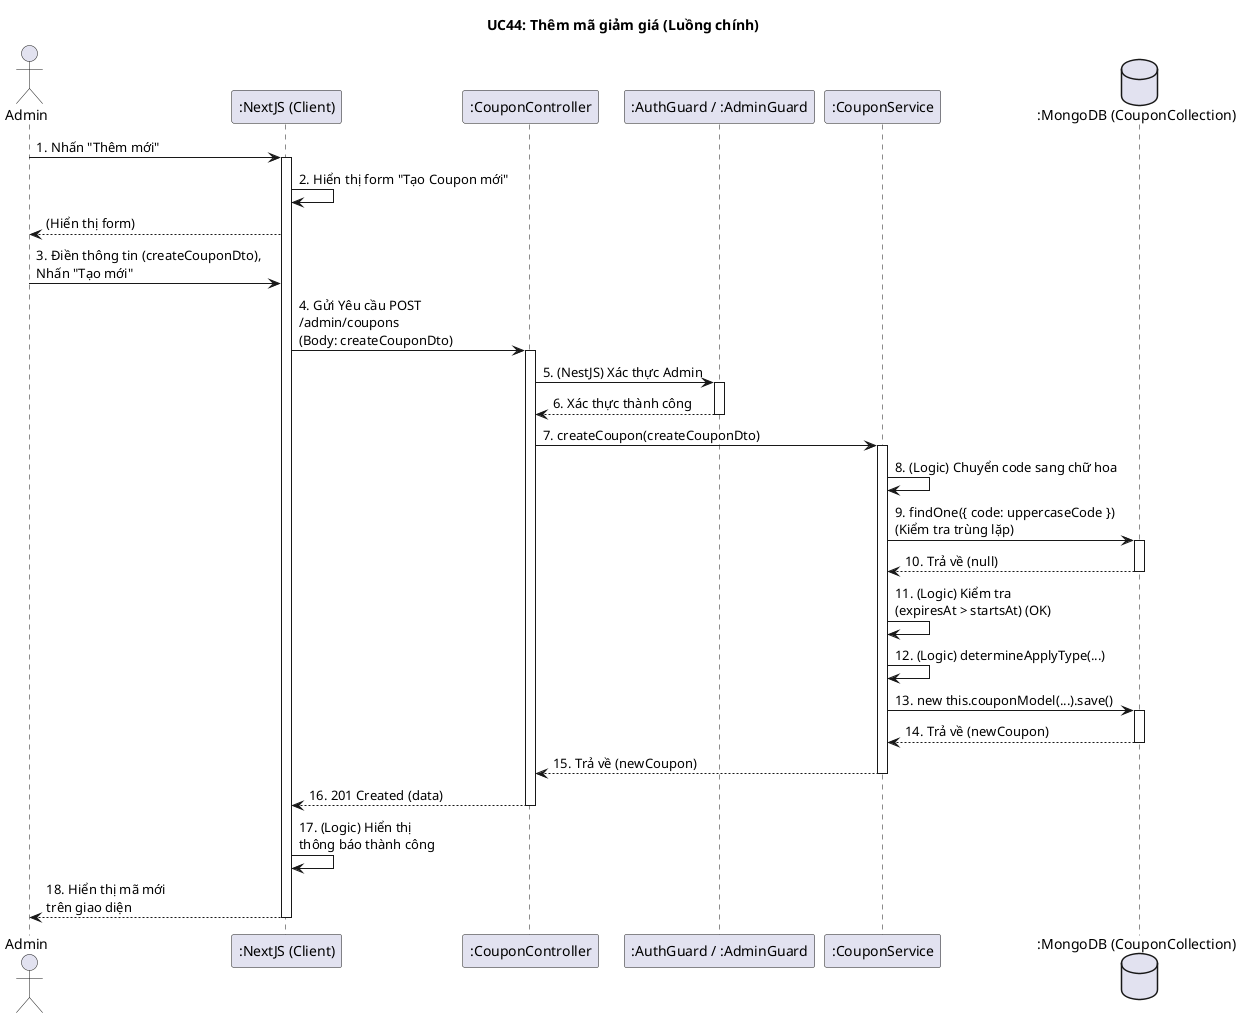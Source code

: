 @startuml
title UC44: Thêm mã giảm giá (Luồng chính)

actor Admin
participant ":NextJS (Client)" as Client
participant ":CouponController" as Controller
participant ":AuthGuard / :AdminGuard" as Guards
participant ":CouponService" as Service
database ":MongoDB (CouponCollection)" as DB

Admin -> Client: 1. Nhấn "Thêm mới"
activate Client
Client -> Client: 2. Hiển thị form "Tạo Coupon mới"
Client --> Admin: (Hiển thị form)

Admin -> Client: 3. Điền thông tin (createCouponDto), \nNhấn "Tạo mới"
Client -> Controller: 4. Gửi Yêu cầu POST \n/admin/coupons \n(Body: createCouponDto)
activate Controller

Controller -> Guards: 5. (NestJS) Xác thực Admin
activate Guards
Guards --> Controller: 6. Xác thực thành công
deactivate Guards

Controller -> Service: 7. createCoupon(createCouponDto)
activate Service

Service -> Service: 8. (Logic) Chuyển code sang chữ hoa
Service -> DB: 9. findOne({ code: uppercaseCode }) \n(Kiểm tra trùng lặp)
activate DB
DB --> Service: 10. Trả về (null)
deactivate DB

Service -> Service: 11. (Logic) Kiểm tra \n(expiresAt > startsAt) (OK)
Service -> Service: 12. (Logic) determineApplyType(...)
Service -> DB: 13. new this.couponModel(...).save()
activate DB
DB --> Service: 14. Trả về (newCoupon)
deactivate DB

Service --> Controller: 15. Trả về (newCoupon)
deactivate Service

Controller --> Client: 16. 201 Created (data)
deactivate Controller

Client -> Client: 17. (Logic) Hiển thị \nthông báo thành công
Client --> Admin: 18. Hiển thị mã mới \ntrên giao diện
deactivate Client

@enduml